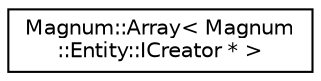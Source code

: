 digraph "圖形化之類別階層"
{
  edge [fontname="Helvetica",fontsize="10",labelfontname="Helvetica",labelfontsize="10"];
  node [fontname="Helvetica",fontsize="10",shape=record];
  rankdir="LR";
  Node1 [label="Magnum::Array\< Magnum\l::Entity::ICreator * \>",height=0.2,width=0.4,color="black", fillcolor="white", style="filled",URL="$class_magnum_1_1_array.html"];
}

